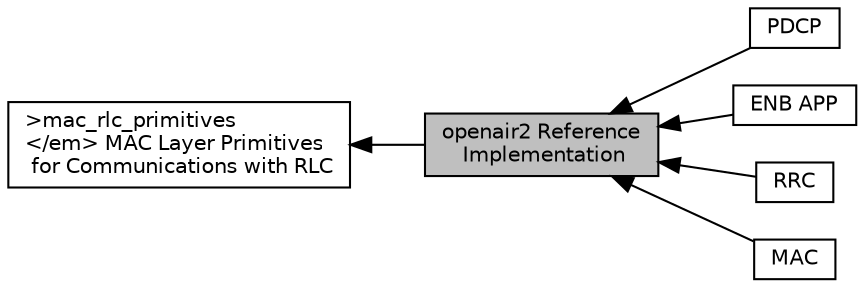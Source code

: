 digraph "openair2 Reference Implementation"
{
  edge [fontname="Helvetica",fontsize="10",labelfontname="Helvetica",labelfontsize="10"];
  node [fontname="Helvetica",fontsize="10",shape=box];
  rankdir=LR;
  Node5 [label="PDCP",height=0.2,width=0.4,color="black", fillcolor="white", style="filled",URL="$group____pdcp.html",tooltip=" "];
  Node3 [label="ENB APP",height=0.2,width=0.4,color="black", fillcolor="white", style="filled",URL="$group____enb__app.html",tooltip=" "];
  Node1 [label="openair2 Reference\l Implementation",height=0.2,width=0.4,color="black", fillcolor="grey75", style="filled", fontcolor="black",tooltip=" "];
  Node6 [label="RRC",height=0.2,width=0.4,color="black", fillcolor="white", style="filled",URL="$group____rrc.html",tooltip=" "];
  Node2 [label="\>mac_rlc_primitives\l\</em\> MAC Layer Primitives\l for Communications with RLC",height=0.2,width=0.4,color="black", fillcolor="white", style="filled",URL="$group__em.html",tooltip=" "];
  Node4 [label="MAC",height=0.2,width=0.4,color="black", fillcolor="white", style="filled",URL="$group____mac.html",tooltip=" "];
  Node2->Node1 [shape=plaintext, dir="back", style="solid"];
  Node1->Node3 [shape=plaintext, dir="back", style="solid"];
  Node1->Node4 [shape=plaintext, dir="back", style="solid"];
  Node1->Node5 [shape=plaintext, dir="back", style="solid"];
  Node1->Node6 [shape=plaintext, dir="back", style="solid"];
}
